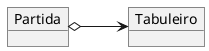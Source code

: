 @startuml mod06ima01
object "Partida" as pa
object "Tabuleiro" as ta
left to right direction
pa o--> ta 
@enduml